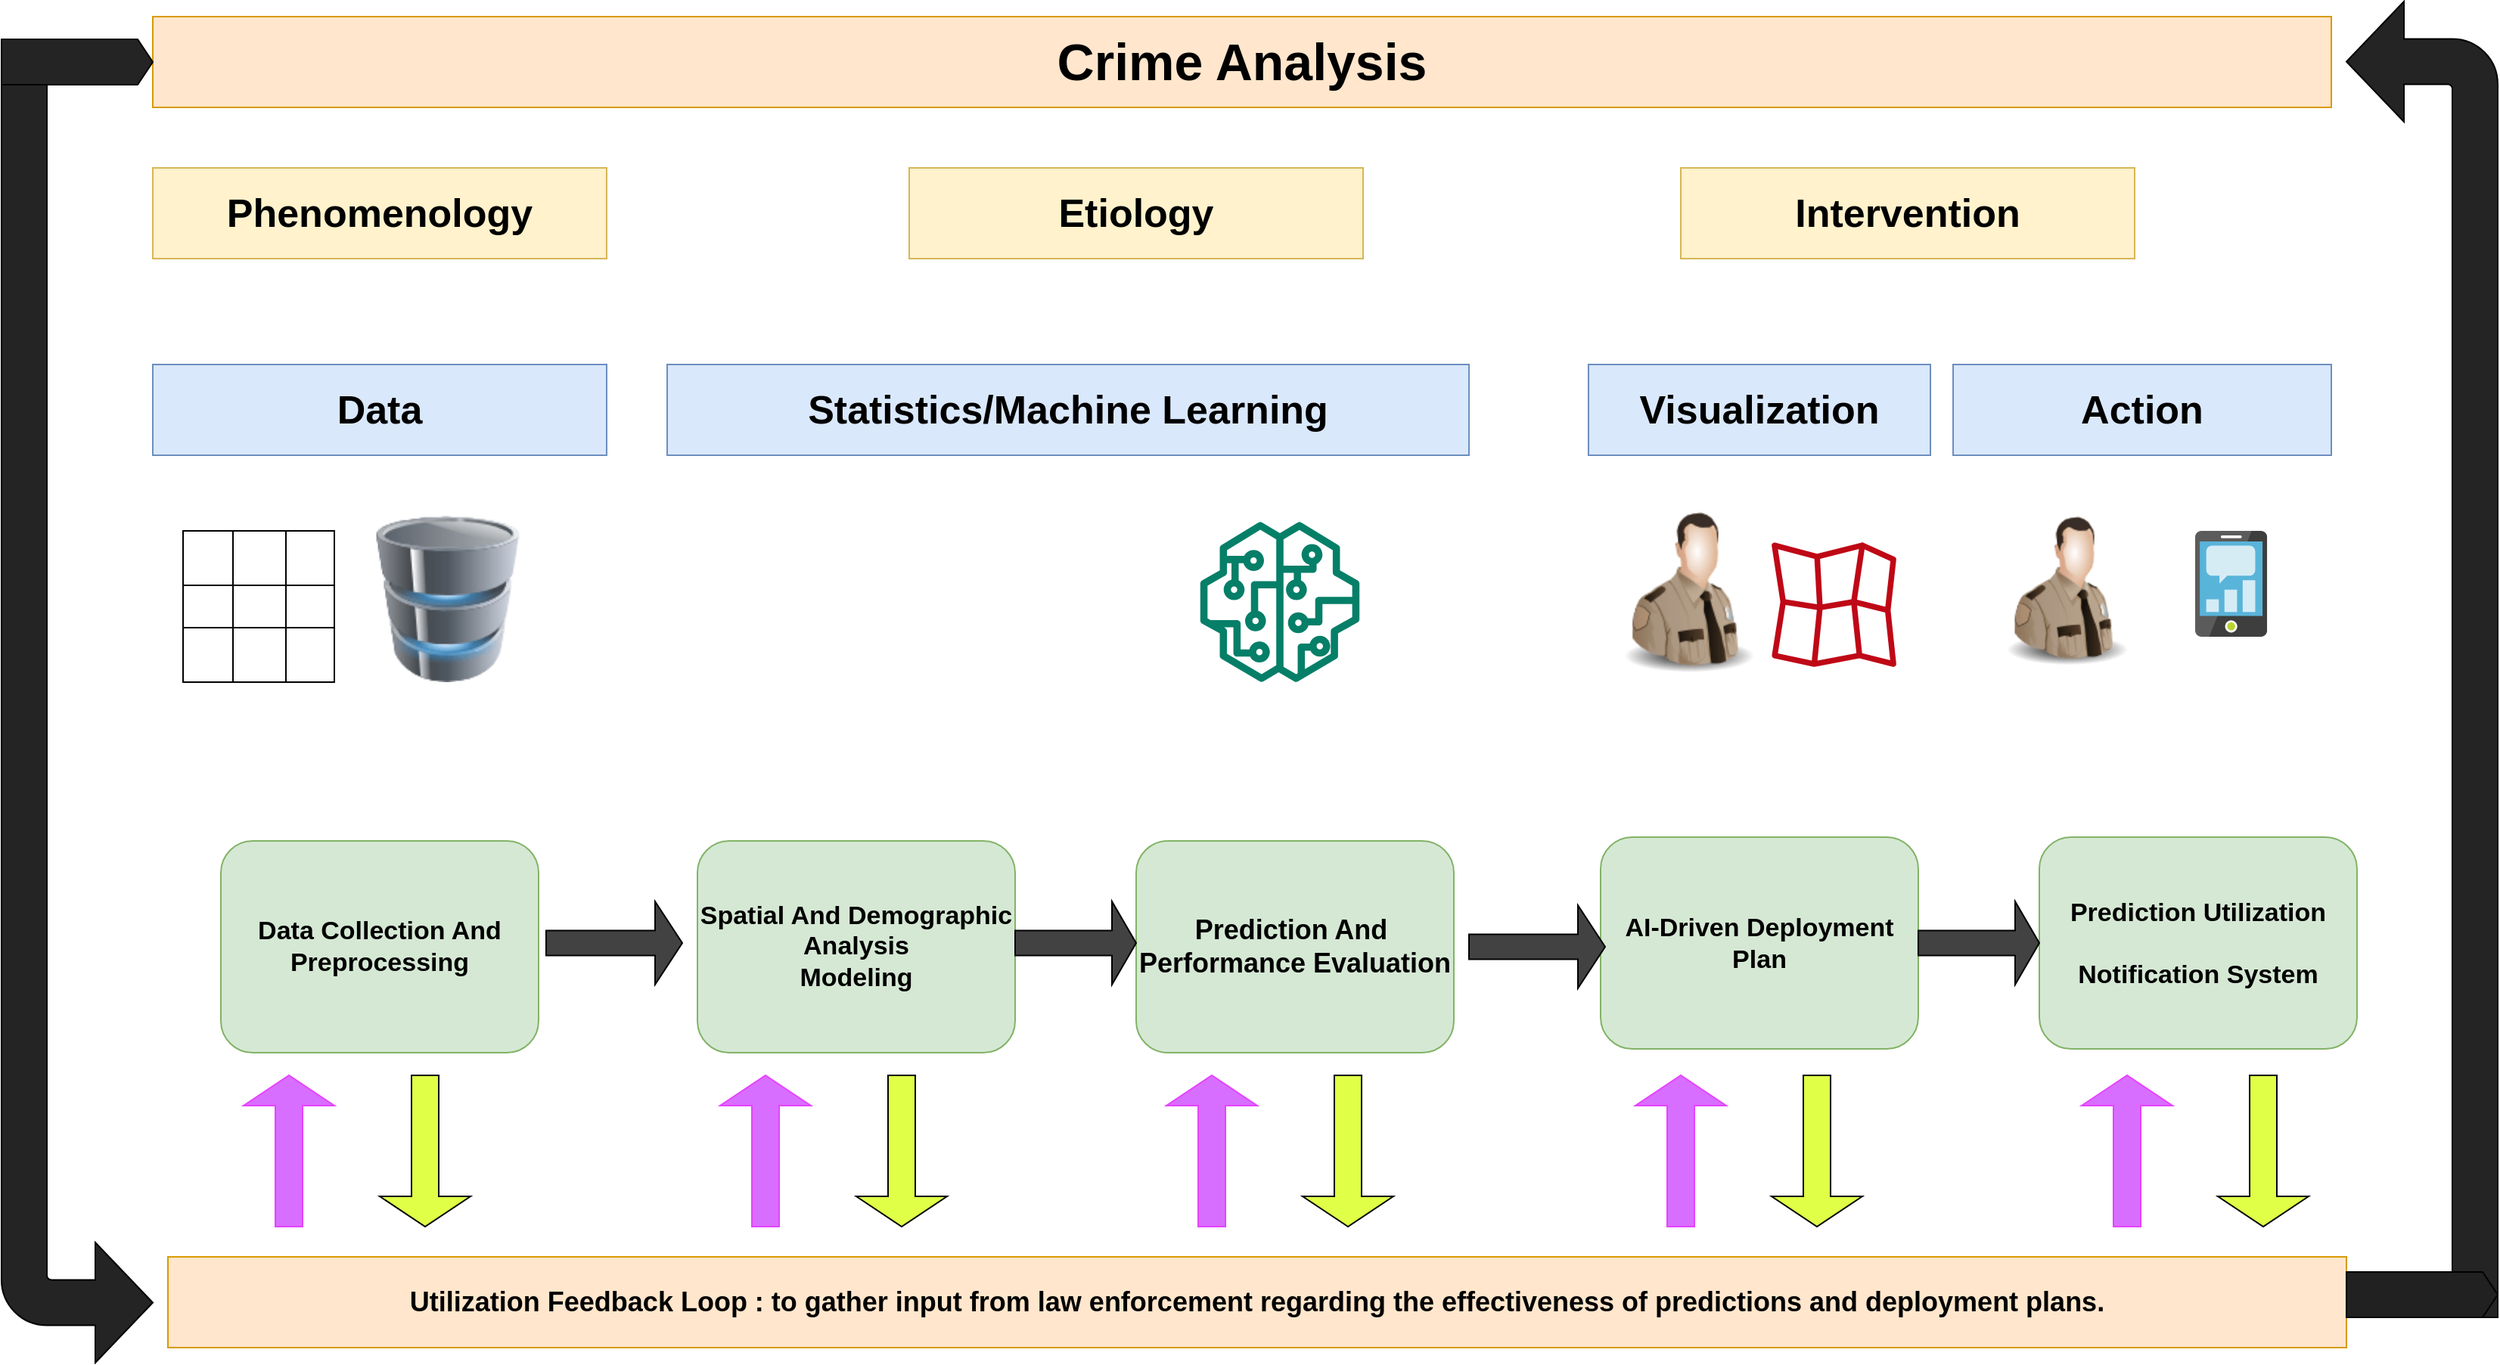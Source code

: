 <mxfile version="21.3.7" type="github">
  <diagram name="Page-1" id="FPOQe-XiRhSpu5DTiwX4">
    <mxGraphModel dx="2100" dy="1192" grid="1" gridSize="10" guides="1" tooltips="1" connect="1" arrows="1" fold="1" page="1" pageScale="1" pageWidth="1700" pageHeight="1100" math="0" shadow="0">
      <root>
        <mxCell id="0" />
        <mxCell id="1" parent="0" />
        <mxCell id="ebT5R9g9rTNk7vFJE46X-4" value="&lt;b&gt;&lt;font style=&quot;font-size: 34px;&quot;&gt;Crime Analysis&lt;/font&gt;&lt;/b&gt;" style="rounded=0;whiteSpace=wrap;html=1;fillColor=#ffe6cc;strokeColor=#d79b00;" vertex="1" parent="1">
          <mxGeometry x="110" y="50" width="1440" height="60" as="geometry" />
        </mxCell>
        <mxCell id="ebT5R9g9rTNk7vFJE46X-5" value="&lt;b&gt;&lt;font style=&quot;font-size: 26px;&quot;&gt;Phenomenology&lt;/font&gt;&lt;/b&gt;" style="rounded=0;whiteSpace=wrap;html=1;fillColor=#fff2cc;strokeColor=#d6b656;" vertex="1" parent="1">
          <mxGeometry x="110" y="150" width="300" height="60" as="geometry" />
        </mxCell>
        <mxCell id="ebT5R9g9rTNk7vFJE46X-6" value="&lt;b&gt;&lt;font style=&quot;font-size: 26px;&quot;&gt;Etiology&lt;/font&gt;&lt;/b&gt;" style="rounded=0;whiteSpace=wrap;html=1;fillColor=#fff2cc;strokeColor=#d6b656;" vertex="1" parent="1">
          <mxGeometry x="610" y="150" width="300" height="60" as="geometry" />
        </mxCell>
        <mxCell id="ebT5R9g9rTNk7vFJE46X-7" value="&lt;b&gt;&lt;font style=&quot;font-size: 26px;&quot;&gt;Intervention&lt;/font&gt;&lt;/b&gt;" style="rounded=0;whiteSpace=wrap;html=1;fillColor=#fff2cc;strokeColor=#d6b656;" vertex="1" parent="1">
          <mxGeometry x="1120" y="150" width="300" height="60" as="geometry" />
        </mxCell>
        <mxCell id="ebT5R9g9rTNk7vFJE46X-8" value="&lt;b&gt;&lt;font style=&quot;font-size: 26px;&quot;&gt;Data&lt;/font&gt;&lt;/b&gt;" style="rounded=0;whiteSpace=wrap;html=1;fillColor=#dae8fc;strokeColor=#6c8ebf;" vertex="1" parent="1">
          <mxGeometry x="110" y="280" width="300" height="60" as="geometry" />
        </mxCell>
        <mxCell id="ebT5R9g9rTNk7vFJE46X-9" value="&lt;b&gt;&lt;font style=&quot;font-size: 26px;&quot;&gt;Statistics/Machine Learning&lt;/font&gt;&lt;/b&gt;" style="rounded=0;whiteSpace=wrap;html=1;fillColor=#dae8fc;strokeColor=#6c8ebf;" vertex="1" parent="1">
          <mxGeometry x="450" y="280" width="530" height="60" as="geometry" />
        </mxCell>
        <mxCell id="ebT5R9g9rTNk7vFJE46X-10" value="&lt;b&gt;&lt;font style=&quot;font-size: 26px;&quot;&gt;Visualization&lt;/font&gt;&lt;/b&gt;" style="rounded=0;whiteSpace=wrap;html=1;fillColor=#dae8fc;strokeColor=#6c8ebf;" vertex="1" parent="1">
          <mxGeometry x="1058.97" y="280" width="226.03" height="60" as="geometry" />
        </mxCell>
        <mxCell id="ebT5R9g9rTNk7vFJE46X-11" value="&lt;b&gt;&lt;font style=&quot;font-size: 26px;&quot;&gt;Action&lt;/font&gt;&lt;/b&gt;" style="rounded=0;whiteSpace=wrap;html=1;fillColor=#dae8fc;strokeColor=#6c8ebf;" vertex="1" parent="1">
          <mxGeometry x="1300" y="280" width="250" height="60" as="geometry" />
        </mxCell>
        <mxCell id="ebT5R9g9rTNk7vFJE46X-16" value="&lt;b style=&quot;font-size: 18px;&quot;&gt;Utilization Feedback Loop :&amp;nbsp;to gather input from law enforcement regarding the effectiveness of predictions and deployment plans.&lt;/b&gt;" style="rounded=0;whiteSpace=wrap;html=1;fillColor=#ffe6cc;strokeColor=#d79b00;" vertex="1" parent="1">
          <mxGeometry x="120" y="870" width="1440" height="60" as="geometry" />
        </mxCell>
        <mxCell id="ebT5R9g9rTNk7vFJE46X-22" value="" style="image;html=1;image=img/lib/clip_art/people/Security_Man_128x128.png" vertex="1" parent="1">
          <mxGeometry x="1320" y="378" width="110" height="102" as="geometry" />
        </mxCell>
        <mxCell id="ebT5R9g9rTNk7vFJE46X-23" value="" style="image;html=1;image=img/lib/clip_art/people/Security_Man_128x128.png" vertex="1" parent="1">
          <mxGeometry x="1070" y="370" width="110" height="120" as="geometry" />
        </mxCell>
        <mxCell id="ebT5R9g9rTNk7vFJE46X-24" value="" style="image;html=1;image=img/lib/clip_art/computers/Database_128x128.png" vertex="1" parent="1">
          <mxGeometry x="250" y="380" width="110" height="110" as="geometry" />
        </mxCell>
        <mxCell id="ebT5R9g9rTNk7vFJE46X-25" value="" style="shape=table;startSize=0;container=1;collapsible=0;childLayout=tableLayout;fontSize=16;" vertex="1" parent="1">
          <mxGeometry x="130" y="390" width="100" height="100" as="geometry" />
        </mxCell>
        <mxCell id="ebT5R9g9rTNk7vFJE46X-26" value="" style="shape=tableRow;horizontal=0;startSize=0;swimlaneHead=0;swimlaneBody=0;strokeColor=inherit;top=0;left=0;bottom=0;right=0;collapsible=0;dropTarget=0;fillColor=none;points=[[0,0.5],[1,0.5]];portConstraint=eastwest;fontSize=16;" vertex="1" parent="ebT5R9g9rTNk7vFJE46X-25">
          <mxGeometry width="100" height="36" as="geometry" />
        </mxCell>
        <mxCell id="ebT5R9g9rTNk7vFJE46X-27" value="" style="shape=partialRectangle;html=1;whiteSpace=wrap;connectable=0;strokeColor=inherit;overflow=hidden;fillColor=none;top=0;left=0;bottom=0;right=0;pointerEvents=1;fontSize=16;" vertex="1" parent="ebT5R9g9rTNk7vFJE46X-26">
          <mxGeometry width="33" height="36" as="geometry">
            <mxRectangle width="33" height="36" as="alternateBounds" />
          </mxGeometry>
        </mxCell>
        <mxCell id="ebT5R9g9rTNk7vFJE46X-28" value="" style="shape=partialRectangle;html=1;whiteSpace=wrap;connectable=0;strokeColor=inherit;overflow=hidden;fillColor=none;top=0;left=0;bottom=0;right=0;pointerEvents=1;fontSize=16;" vertex="1" parent="ebT5R9g9rTNk7vFJE46X-26">
          <mxGeometry x="33" width="35" height="36" as="geometry">
            <mxRectangle width="35" height="36" as="alternateBounds" />
          </mxGeometry>
        </mxCell>
        <mxCell id="ebT5R9g9rTNk7vFJE46X-29" value="" style="shape=partialRectangle;html=1;whiteSpace=wrap;connectable=0;strokeColor=inherit;overflow=hidden;fillColor=none;top=0;left=0;bottom=0;right=0;pointerEvents=1;fontSize=16;" vertex="1" parent="ebT5R9g9rTNk7vFJE46X-26">
          <mxGeometry x="68" width="32" height="36" as="geometry">
            <mxRectangle width="32" height="36" as="alternateBounds" />
          </mxGeometry>
        </mxCell>
        <mxCell id="ebT5R9g9rTNk7vFJE46X-30" value="" style="shape=tableRow;horizontal=0;startSize=0;swimlaneHead=0;swimlaneBody=0;strokeColor=inherit;top=0;left=0;bottom=0;right=0;collapsible=0;dropTarget=0;fillColor=none;points=[[0,0.5],[1,0.5]];portConstraint=eastwest;fontSize=16;" vertex="1" parent="ebT5R9g9rTNk7vFJE46X-25">
          <mxGeometry y="36" width="100" height="28" as="geometry" />
        </mxCell>
        <mxCell id="ebT5R9g9rTNk7vFJE46X-31" value="" style="shape=partialRectangle;html=1;whiteSpace=wrap;connectable=0;strokeColor=inherit;overflow=hidden;fillColor=none;top=0;left=0;bottom=0;right=0;pointerEvents=1;fontSize=16;" vertex="1" parent="ebT5R9g9rTNk7vFJE46X-30">
          <mxGeometry width="33" height="28" as="geometry">
            <mxRectangle width="33" height="28" as="alternateBounds" />
          </mxGeometry>
        </mxCell>
        <mxCell id="ebT5R9g9rTNk7vFJE46X-32" value="" style="shape=partialRectangle;html=1;whiteSpace=wrap;connectable=0;strokeColor=inherit;overflow=hidden;fillColor=none;top=0;left=0;bottom=0;right=0;pointerEvents=1;fontSize=16;" vertex="1" parent="ebT5R9g9rTNk7vFJE46X-30">
          <mxGeometry x="33" width="35" height="28" as="geometry">
            <mxRectangle width="35" height="28" as="alternateBounds" />
          </mxGeometry>
        </mxCell>
        <mxCell id="ebT5R9g9rTNk7vFJE46X-33" value="" style="shape=partialRectangle;html=1;whiteSpace=wrap;connectable=0;strokeColor=inherit;overflow=hidden;fillColor=none;top=0;left=0;bottom=0;right=0;pointerEvents=1;fontSize=16;" vertex="1" parent="ebT5R9g9rTNk7vFJE46X-30">
          <mxGeometry x="68" width="32" height="28" as="geometry">
            <mxRectangle width="32" height="28" as="alternateBounds" />
          </mxGeometry>
        </mxCell>
        <mxCell id="ebT5R9g9rTNk7vFJE46X-34" value="" style="shape=tableRow;horizontal=0;startSize=0;swimlaneHead=0;swimlaneBody=0;strokeColor=inherit;top=0;left=0;bottom=0;right=0;collapsible=0;dropTarget=0;fillColor=none;points=[[0,0.5],[1,0.5]];portConstraint=eastwest;fontSize=16;" vertex="1" parent="ebT5R9g9rTNk7vFJE46X-25">
          <mxGeometry y="64" width="100" height="36" as="geometry" />
        </mxCell>
        <mxCell id="ebT5R9g9rTNk7vFJE46X-35" value="" style="shape=partialRectangle;html=1;whiteSpace=wrap;connectable=0;strokeColor=inherit;overflow=hidden;fillColor=none;top=0;left=0;bottom=0;right=0;pointerEvents=1;fontSize=16;" vertex="1" parent="ebT5R9g9rTNk7vFJE46X-34">
          <mxGeometry width="33" height="36" as="geometry">
            <mxRectangle width="33" height="36" as="alternateBounds" />
          </mxGeometry>
        </mxCell>
        <mxCell id="ebT5R9g9rTNk7vFJE46X-36" value="" style="shape=partialRectangle;html=1;whiteSpace=wrap;connectable=0;strokeColor=inherit;overflow=hidden;fillColor=none;top=0;left=0;bottom=0;right=0;pointerEvents=1;fontSize=16;" vertex="1" parent="ebT5R9g9rTNk7vFJE46X-34">
          <mxGeometry x="33" width="35" height="36" as="geometry">
            <mxRectangle width="35" height="36" as="alternateBounds" />
          </mxGeometry>
        </mxCell>
        <mxCell id="ebT5R9g9rTNk7vFJE46X-37" value="" style="shape=partialRectangle;html=1;whiteSpace=wrap;connectable=0;strokeColor=inherit;overflow=hidden;fillColor=none;top=0;left=0;bottom=0;right=0;pointerEvents=1;fontSize=16;" vertex="1" parent="ebT5R9g9rTNk7vFJE46X-34">
          <mxGeometry x="68" width="32" height="36" as="geometry">
            <mxRectangle width="32" height="36" as="alternateBounds" />
          </mxGeometry>
        </mxCell>
        <mxCell id="ebT5R9g9rTNk7vFJE46X-39" value="" style="shape=image;html=1;verticalAlign=top;verticalLabelPosition=bottom;labelBackgroundColor=#ffffff;imageAspect=0;aspect=fixed;image=https://cdn0.iconfinder.com/data/icons/business-startup-10/50/66-128.png" vertex="1" parent="1">
          <mxGeometry x="500" y="370" width="120" height="120" as="geometry" />
        </mxCell>
        <mxCell id="ebT5R9g9rTNk7vFJE46X-40" value="&lt;b&gt;&lt;font style=&quot;font-size: 17px;&quot;&gt;Data Collection And Preprocessing&lt;/font&gt;&lt;/b&gt;" style="rounded=1;whiteSpace=wrap;html=1;fillColor=#d5e8d4;strokeColor=#82b366;" vertex="1" parent="1">
          <mxGeometry x="155" y="595" width="210" height="140" as="geometry" />
        </mxCell>
        <mxCell id="ebT5R9g9rTNk7vFJE46X-41" value="&lt;b style=&quot;font-size: 17px;&quot;&gt;Spatial And&amp;nbsp;Demographic Analysis&lt;br&gt;Modeling&lt;br&gt;&lt;/b&gt;" style="rounded=1;whiteSpace=wrap;html=1;fillColor=#d5e8d4;strokeColor=#82b366;" vertex="1" parent="1">
          <mxGeometry x="470" y="595" width="210" height="140" as="geometry" />
        </mxCell>
        <mxCell id="ebT5R9g9rTNk7vFJE46X-42" value="&lt;b style=&quot;font-size: 18px;&quot;&gt;Prediction And&amp;nbsp;&lt;br&gt;Performance Evaluation&lt;/b&gt;" style="rounded=1;whiteSpace=wrap;html=1;fillColor=#d5e8d4;strokeColor=#82b366;" vertex="1" parent="1">
          <mxGeometry x="760" y="595" width="210" height="140" as="geometry" />
        </mxCell>
        <mxCell id="ebT5R9g9rTNk7vFJE46X-43" value="&lt;b&gt;&lt;font style=&quot;font-size: 17px;&quot;&gt;AI-Driven Deployment Plan&lt;/font&gt;&lt;/b&gt;" style="rounded=1;whiteSpace=wrap;html=1;fillColor=#d5e8d4;strokeColor=#82b366;" vertex="1" parent="1">
          <mxGeometry x="1066.99" y="592.5" width="210" height="140" as="geometry" />
        </mxCell>
        <mxCell id="ebT5R9g9rTNk7vFJE46X-44" value="&lt;b style=&quot;font-size: 17px;&quot;&gt;Prediction Utilization&lt;br&gt;&amp;nbsp;&lt;br&gt;Notification System&lt;/b&gt;" style="rounded=1;whiteSpace=wrap;html=1;fillColor=#d5e8d4;strokeColor=#82b366;" vertex="1" parent="1">
          <mxGeometry x="1356.99" y="592.5" width="210" height="140" as="geometry" />
        </mxCell>
        <mxCell id="ebT5R9g9rTNk7vFJE46X-45" value="" style="image;sketch=0;aspect=fixed;html=1;points=[];align=center;fontSize=12;image=img/lib/mscae/Mobile_Engagement.svg;" vertex="1" parent="1">
          <mxGeometry x="1460" y="390" width="47.6" height="70" as="geometry" />
        </mxCell>
        <mxCell id="ebT5R9g9rTNk7vFJE46X-46" value="" style="sketch=0;outlineConnect=0;fontColor=#232F3E;gradientColor=none;fillColor=#BF0816;strokeColor=none;dashed=0;verticalLabelPosition=bottom;verticalAlign=top;align=center;html=1;fontSize=12;fontStyle=0;aspect=fixed;shape=mxgraph.aws4.location_service_map;" vertex="1" parent="1">
          <mxGeometry x="1180" y="397.5" width="82.5" height="82.5" as="geometry" />
        </mxCell>
        <mxCell id="ebT5R9g9rTNk7vFJE46X-47" value="" style="sketch=0;outlineConnect=0;fontColor=#232F3E;gradientColor=none;fillColor=#067F68;strokeColor=none;dashed=0;verticalLabelPosition=bottom;verticalAlign=top;align=center;html=1;fontSize=12;fontStyle=0;aspect=fixed;pointerEvents=1;shape=mxgraph.aws4.sagemaker_model;" vertex="1" parent="1">
          <mxGeometry x="802" y="384" width="106" height="106" as="geometry" />
        </mxCell>
        <mxCell id="ebT5R9g9rTNk7vFJE46X-51" value="" style="shape=singleArrow;whiteSpace=wrap;html=1;fillColor=#424242;" vertex="1" parent="1">
          <mxGeometry x="370" y="635" width="90" height="55" as="geometry" />
        </mxCell>
        <mxCell id="ebT5R9g9rTNk7vFJE46X-52" value="" style="shape=singleArrow;whiteSpace=wrap;html=1;fillColor=#424242;" vertex="1" parent="1">
          <mxGeometry x="680" y="635" width="80" height="55" as="geometry" />
        </mxCell>
        <mxCell id="ebT5R9g9rTNk7vFJE46X-53" value="" style="shape=singleArrow;whiteSpace=wrap;html=1;fillColor=#424242;" vertex="1" parent="1">
          <mxGeometry x="980" y="637.5" width="90" height="55" as="geometry" />
        </mxCell>
        <mxCell id="ebT5R9g9rTNk7vFJE46X-55" value="" style="shape=singleArrow;whiteSpace=wrap;html=1;fillColor=#424242;" vertex="1" parent="1">
          <mxGeometry x="1276.99" y="635" width="80" height="55" as="geometry" />
        </mxCell>
        <mxCell id="ebT5R9g9rTNk7vFJE46X-56" value="" style="shape=singleArrow;direction=north;whiteSpace=wrap;html=1;strokeColor=#E642FF;fillColor=#D86EFF;" vertex="1" parent="1">
          <mxGeometry x="170" y="750" width="60" height="100" as="geometry" />
        </mxCell>
        <mxCell id="ebT5R9g9rTNk7vFJE46X-57" value="" style="shape=singleArrow;direction=south;whiteSpace=wrap;html=1;fillColor=#E0FF47;" vertex="1" parent="1">
          <mxGeometry x="260" y="750" width="60" height="100" as="geometry" />
        </mxCell>
        <mxCell id="ebT5R9g9rTNk7vFJE46X-58" value="" style="shape=singleArrow;direction=north;whiteSpace=wrap;html=1;strokeColor=#E642FF;fillColor=#D86EFF;" vertex="1" parent="1">
          <mxGeometry x="485" y="750" width="60" height="100" as="geometry" />
        </mxCell>
        <mxCell id="ebT5R9g9rTNk7vFJE46X-59" value="" style="shape=singleArrow;direction=south;whiteSpace=wrap;html=1;fillColor=#E0FF47;" vertex="1" parent="1">
          <mxGeometry x="575" y="750" width="60" height="100" as="geometry" />
        </mxCell>
        <mxCell id="ebT5R9g9rTNk7vFJE46X-63" value="" style="shape=singleArrow;direction=north;whiteSpace=wrap;html=1;strokeColor=#E642FF;fillColor=#D86EFF;" vertex="1" parent="1">
          <mxGeometry x="780" y="750" width="60" height="100" as="geometry" />
        </mxCell>
        <mxCell id="ebT5R9g9rTNk7vFJE46X-64" value="" style="shape=singleArrow;direction=south;whiteSpace=wrap;html=1;fillColor=#E0FF47;" vertex="1" parent="1">
          <mxGeometry x="870" y="750" width="60" height="100" as="geometry" />
        </mxCell>
        <mxCell id="ebT5R9g9rTNk7vFJE46X-65" value="" style="shape=singleArrow;direction=north;whiteSpace=wrap;html=1;strokeColor=#E642FF;fillColor=#D86EFF;" vertex="1" parent="1">
          <mxGeometry x="1090" y="750" width="60" height="100" as="geometry" />
        </mxCell>
        <mxCell id="ebT5R9g9rTNk7vFJE46X-66" value="" style="shape=singleArrow;direction=south;whiteSpace=wrap;html=1;fillColor=#E0FF47;" vertex="1" parent="1">
          <mxGeometry x="1180" y="750" width="60" height="100" as="geometry" />
        </mxCell>
        <mxCell id="ebT5R9g9rTNk7vFJE46X-67" value="" style="shape=singleArrow;direction=north;whiteSpace=wrap;html=1;strokeColor=#E642FF;fillColor=#D86EFF;" vertex="1" parent="1">
          <mxGeometry x="1385" y="750" width="60" height="100" as="geometry" />
        </mxCell>
        <mxCell id="ebT5R9g9rTNk7vFJE46X-68" value="" style="shape=singleArrow;direction=south;whiteSpace=wrap;html=1;fillColor=#E0FF47;" vertex="1" parent="1">
          <mxGeometry x="1475" y="750" width="60" height="100" as="geometry" />
        </mxCell>
        <mxCell id="ebT5R9g9rTNk7vFJE46X-71" value="" style="html=1;shadow=0;dashed=0;align=center;verticalAlign=middle;shape=mxgraph.arrows2.bendArrow;dy=15;dx=38;notch=0;arrowHead=79.49;rounded=1;rotation=-180;flipV=0;flipH=1;fillColor=#242424;" vertex="1" parent="1">
          <mxGeometry x="10" y="70" width="100" height="870" as="geometry" />
        </mxCell>
        <mxCell id="ebT5R9g9rTNk7vFJE46X-73" value="" style="html=1;shadow=0;dashed=0;align=center;verticalAlign=middle;shape=mxgraph.arrows2.bendArrow;dy=15;dx=38;notch=0;arrowHead=79.49;rounded=1;rotation=0;flipV=0;flipH=1;fillColor=#242424;" vertex="1" parent="1">
          <mxGeometry x="1560" y="40" width="100" height="870" as="geometry" />
        </mxCell>
        <mxCell id="ebT5R9g9rTNk7vFJE46X-75" value="" style="html=1;shadow=0;dashed=0;align=center;verticalAlign=middle;shape=mxgraph.arrows2.arrow;dy=0;dx=10;notch=0;fillColor=#212121;" vertex="1" parent="1">
          <mxGeometry x="1560" y="880" width="100" height="30" as="geometry" />
        </mxCell>
        <mxCell id="ebT5R9g9rTNk7vFJE46X-76" value="" style="html=1;shadow=0;dashed=0;align=center;verticalAlign=middle;shape=mxgraph.arrows2.arrow;dy=0;dx=10;notch=0;fillColor=#242424;" vertex="1" parent="1">
          <mxGeometry x="10" y="65" width="100" height="30" as="geometry" />
        </mxCell>
      </root>
    </mxGraphModel>
  </diagram>
</mxfile>
